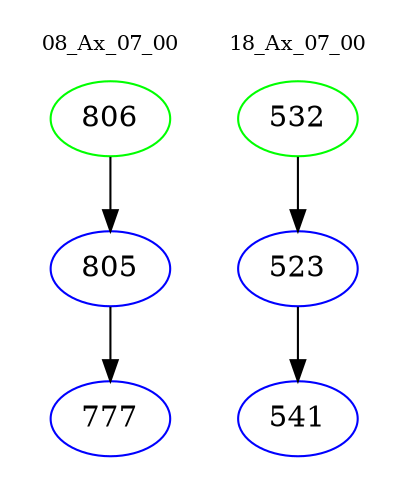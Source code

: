 digraph{
subgraph cluster_0 {
color = white
label = "08_Ax_07_00";
fontsize=10;
T0_806 [label="806", color="green"]
T0_806 -> T0_805 [color="black"]
T0_805 [label="805", color="blue"]
T0_805 -> T0_777 [color="black"]
T0_777 [label="777", color="blue"]
}
subgraph cluster_1 {
color = white
label = "18_Ax_07_00";
fontsize=10;
T1_532 [label="532", color="green"]
T1_532 -> T1_523 [color="black"]
T1_523 [label="523", color="blue"]
T1_523 -> T1_541 [color="black"]
T1_541 [label="541", color="blue"]
}
}
